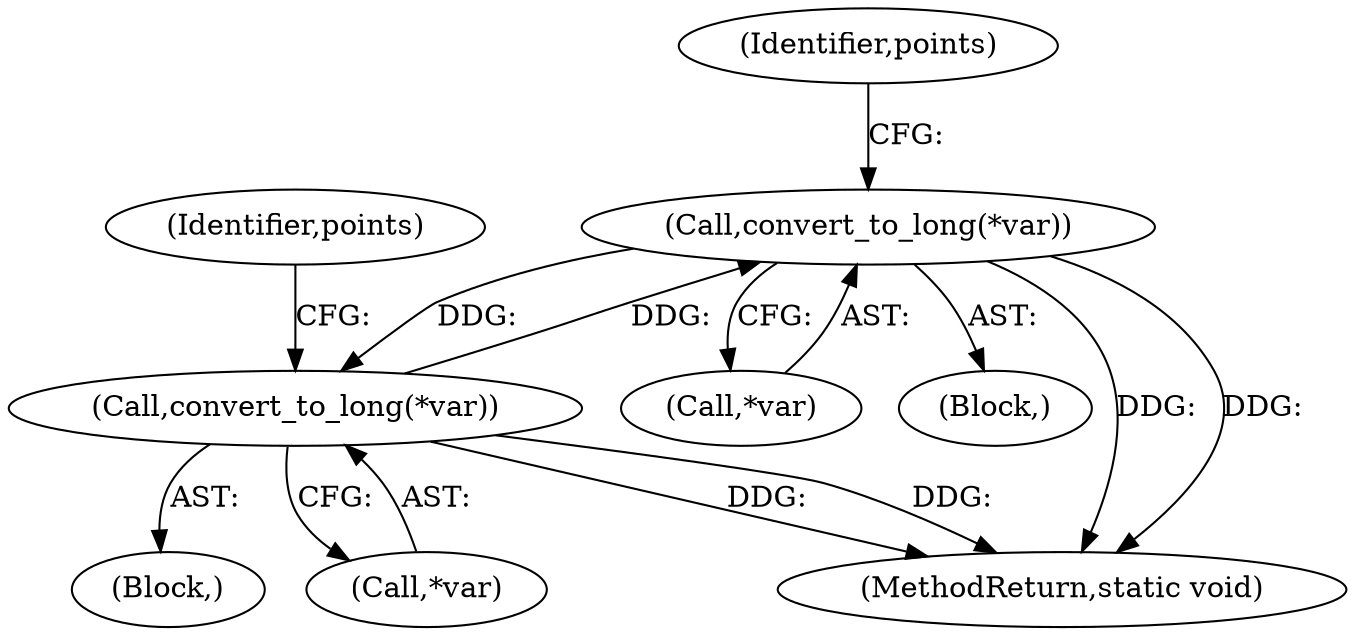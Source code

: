 digraph "0_php-src_2938329ce19cb8c4197dec146c3ec887c6f61d01_5@pointer" {
"1000195" [label="(Call,convert_to_long(*var))"];
"1000224" [label="(Call,convert_to_long(*var))"];
"1000195" [label="(Call,convert_to_long(*var))"];
"1000195" [label="(Call,convert_to_long(*var))"];
"1000201" [label="(Identifier,points)"];
"1000221" [label="(Block,)"];
"1000230" [label="(Identifier,points)"];
"1000224" [label="(Call,convert_to_long(*var))"];
"1000196" [label="(Call,*var)"];
"1000192" [label="(Block,)"];
"1000225" [label="(Call,*var)"];
"1000253" [label="(MethodReturn,static void)"];
"1000195" -> "1000192"  [label="AST: "];
"1000195" -> "1000196"  [label="CFG: "];
"1000196" -> "1000195"  [label="AST: "];
"1000201" -> "1000195"  [label="CFG: "];
"1000195" -> "1000253"  [label="DDG: "];
"1000195" -> "1000253"  [label="DDG: "];
"1000224" -> "1000195"  [label="DDG: "];
"1000195" -> "1000224"  [label="DDG: "];
"1000224" -> "1000221"  [label="AST: "];
"1000224" -> "1000225"  [label="CFG: "];
"1000225" -> "1000224"  [label="AST: "];
"1000230" -> "1000224"  [label="CFG: "];
"1000224" -> "1000253"  [label="DDG: "];
"1000224" -> "1000253"  [label="DDG: "];
}
